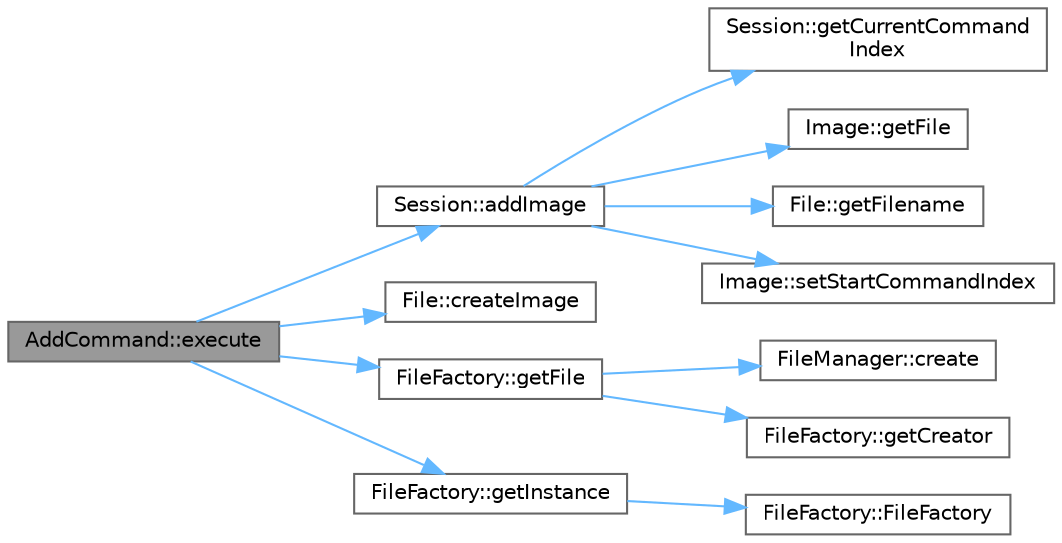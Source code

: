 digraph "AddCommand::execute"
{
 // INTERACTIVE_SVG=YES
 // LATEX_PDF_SIZE
  bgcolor="transparent";
  edge [fontname=Helvetica,fontsize=10,labelfontname=Helvetica,labelfontsize=10];
  node [fontname=Helvetica,fontsize=10,shape=box,height=0.2,width=0.4];
  rankdir="LR";
  Node1 [id="Node000001",label="AddCommand::execute",height=0.2,width=0.4,color="gray40", fillcolor="grey60", style="filled", fontcolor="black",tooltip="Executes the command on a session using input stream."];
  Node1 -> Node2 [id="edge1_Node000001_Node000002",color="steelblue1",style="solid",tooltip=" "];
  Node2 [id="Node000002",label="Session::addImage",height=0.2,width=0.4,color="grey40", fillcolor="white", style="filled",URL="$class_session.html#a82af643003535a0dbc5096a3c0a6515f",tooltip="Adds an image to the session."];
  Node2 -> Node3 [id="edge2_Node000002_Node000003",color="steelblue1",style="solid",tooltip=" "];
  Node3 [id="Node000003",label="Session::getCurrentCommand\lIndex",height=0.2,width=0.4,color="grey40", fillcolor="white", style="filled",URL="$class_session.html#a7bd3126fa7650059197984277bb86251",tooltip="Getter for the current command index in the undo stack."];
  Node2 -> Node4 [id="edge3_Node000002_Node000004",color="steelblue1",style="solid",tooltip=" "];
  Node4 [id="Node000004",label="Image::getFile",height=0.2,width=0.4,color="grey40", fillcolor="white", style="filled",URL="$class_image.html#a35e72496d35c7a2e6111d544afb06f61",tooltip="Gets the associated file object."];
  Node2 -> Node5 [id="edge4_Node000002_Node000005",color="steelblue1",style="solid",tooltip=" "];
  Node5 [id="Node000005",label="File::getFilename",height=0.2,width=0.4,color="grey40", fillcolor="white", style="filled",URL="$class_file.html#ada46c01bf260c830f5c37ecb27baf937",tooltip="Returns the file's name."];
  Node2 -> Node6 [id="edge5_Node000002_Node000006",color="steelblue1",style="solid",tooltip=" "];
  Node6 [id="Node000006",label="Image::setStartCommandIndex",height=0.2,width=0.4,color="grey40", fillcolor="white", style="filled",URL="$class_image.html#a47c25fe6e5cfc336f9b41b7be3c68d46",tooltip="Sets the index of start command."];
  Node1 -> Node7 [id="edge6_Node000001_Node000007",color="steelblue1",style="solid",tooltip=" "];
  Node7 [id="Node000007",label="File::createImage",height=0.2,width=0.4,color="grey40", fillcolor="white", style="filled",URL="$class_file.html#aa4ebb1d431f07d7464c8b2dc2524a3a4",tooltip="Creates an image object linked to this file."];
  Node1 -> Node8 [id="edge7_Node000001_Node000008",color="steelblue1",style="solid",tooltip=" "];
  Node8 [id="Node000008",label="FileFactory::getFile",height=0.2,width=0.4,color="grey40", fillcolor="white", style="filled",URL="$class_file_factory.html#a066c84622e438504a39f864e8593ca10",tooltip="Returns a new File object created by an appropriate FileManager for the given filename."];
  Node8 -> Node9 [id="edge8_Node000008_Node000009",color="steelblue1",style="solid",tooltip=" "];
  Node9 [id="Node000009",label="FileManager::create",height=0.2,width=0.4,color="grey40", fillcolor="white", style="filled",URL="$class_file_manager.html#a9ae598150695175f4060ca233f76bf2e",tooltip="Creates a file from the input stream and given filename."];
  Node8 -> Node10 [id="edge9_Node000008_Node000010",color="steelblue1",style="solid",tooltip=" "];
  Node10 [id="Node000010",label="FileFactory::getCreator",height=0.2,width=0.4,color="grey40", fillcolor="white", style="filled",URL="$class_file_factory.html#ac9ee702e439322d2874a9e2b97831dea",tooltip="Finds the appropriate FileManager based on the input file stream."];
  Node1 -> Node11 [id="edge10_Node000001_Node000011",color="steelblue1",style="solid",tooltip=" "];
  Node11 [id="Node000011",label="FileFactory::getInstance",height=0.2,width=0.4,color="grey40", fillcolor="white", style="filled",URL="$class_file_factory.html#abb61e398fd44b73c86c6551f20ae9c48",tooltip="Returns the singleton instance of the FileFactory."];
  Node11 -> Node12 [id="edge11_Node000011_Node000012",color="steelblue1",style="solid",tooltip=" "];
  Node12 [id="Node000012",label="FileFactory::FileFactory",height=0.2,width=0.4,color="grey40", fillcolor="white", style="filled",URL="$class_file_factory.html#a73165cdd39db807ca9689a997205af9e",tooltip=" "];
}
